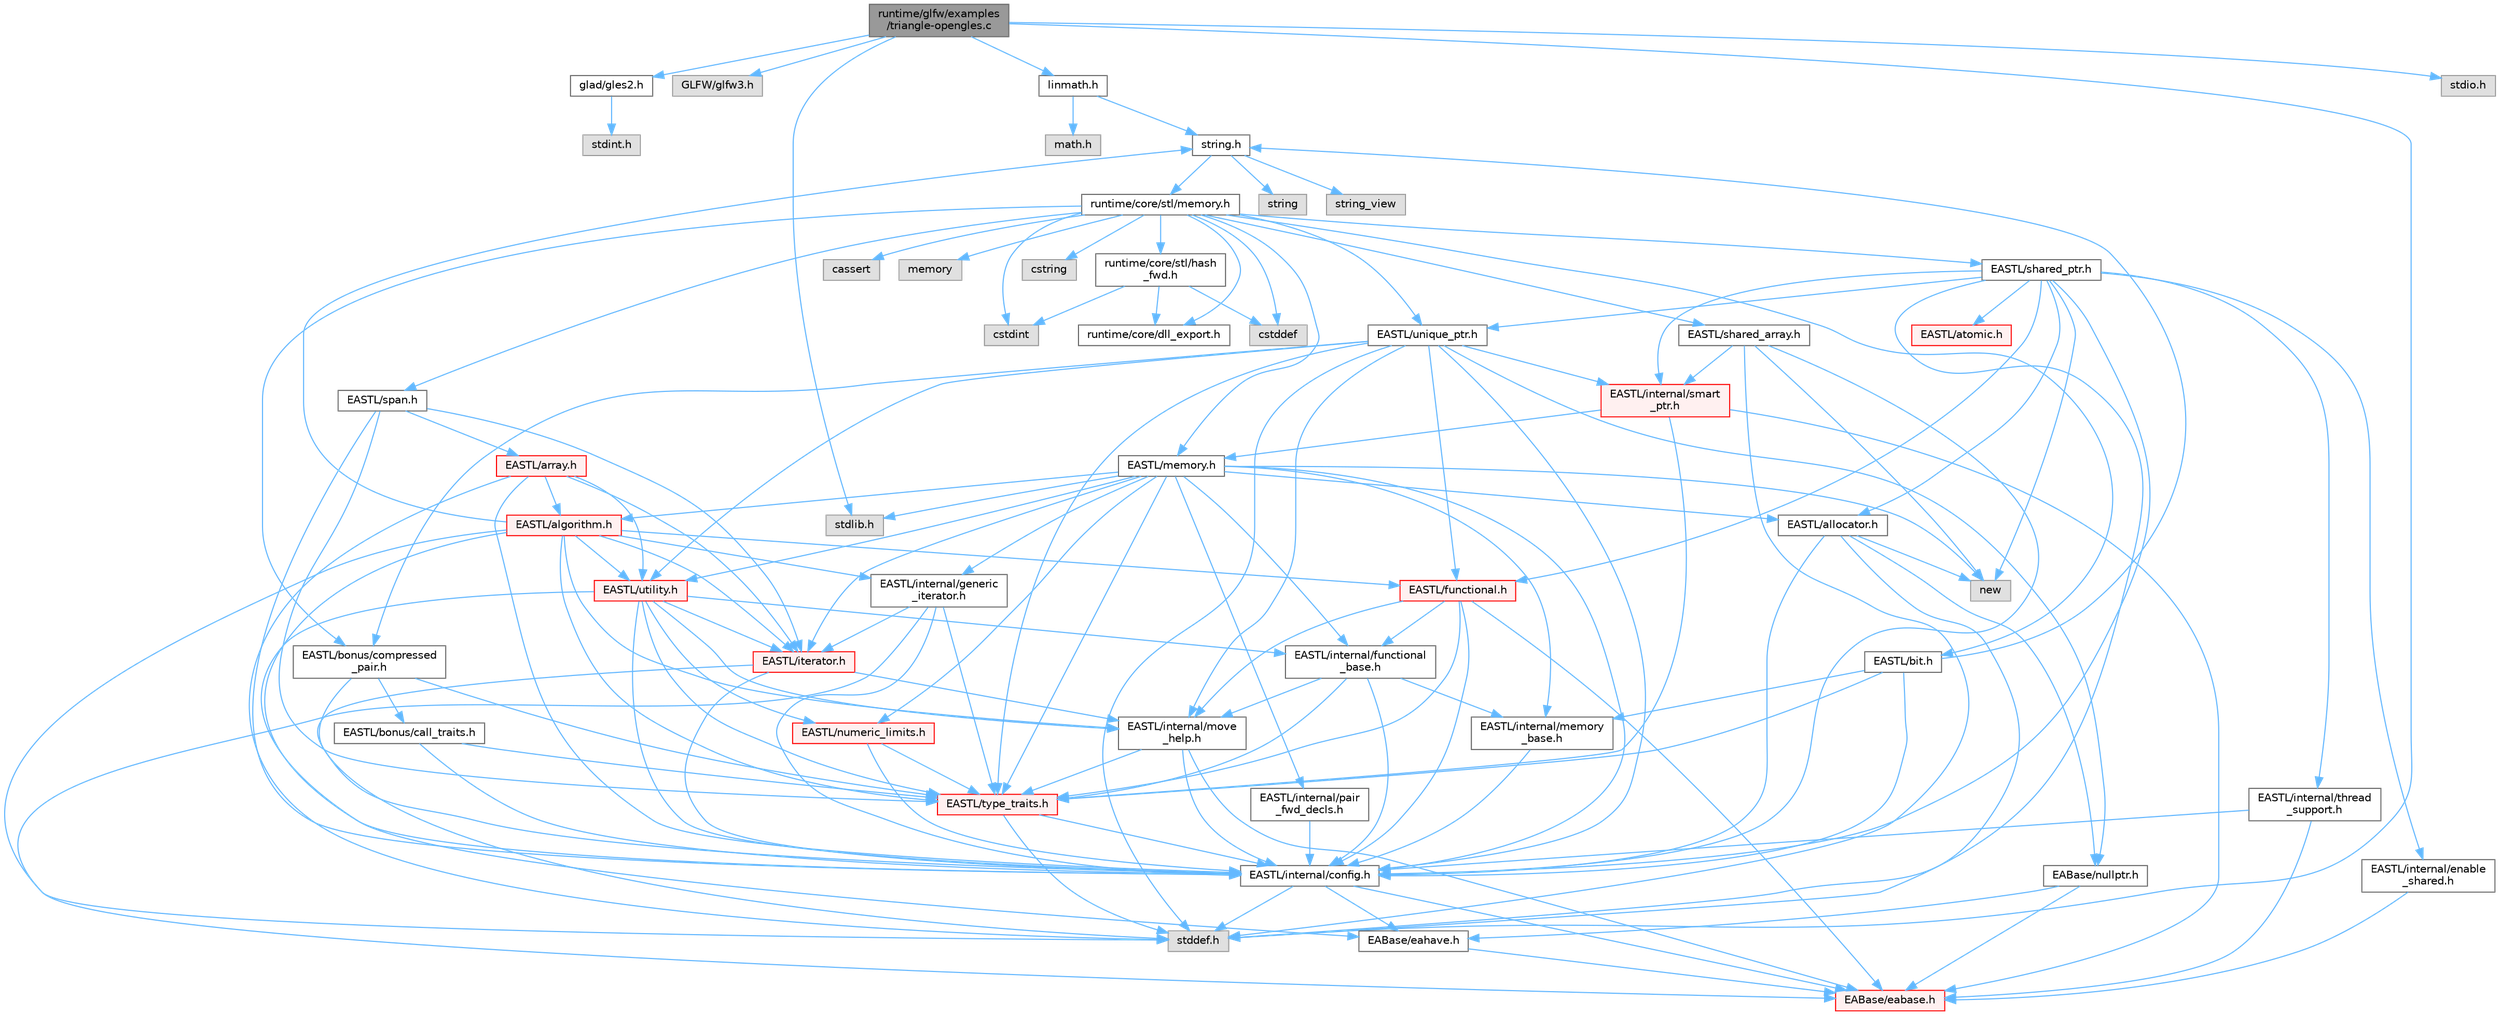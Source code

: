 digraph "runtime/glfw/examples/triangle-opengles.c"
{
 // LATEX_PDF_SIZE
  bgcolor="transparent";
  edge [fontname=Helvetica,fontsize=10,labelfontname=Helvetica,labelfontsize=10];
  node [fontname=Helvetica,fontsize=10,shape=box,height=0.2,width=0.4];
  Node1 [id="Node000001",label="runtime/glfw/examples\l/triangle-opengles.c",height=0.2,width=0.4,color="gray40", fillcolor="grey60", style="filled", fontcolor="black",tooltip=" "];
  Node1 -> Node2 [id="edge1_Node000001_Node000002",color="steelblue1",style="solid",tooltip=" "];
  Node2 [id="Node000002",label="glad/gles2.h",height=0.2,width=0.4,color="grey40", fillcolor="white", style="filled",URL="$gles2_8h.html",tooltip=" "];
  Node2 -> Node3 [id="edge2_Node000002_Node000003",color="steelblue1",style="solid",tooltip=" "];
  Node3 [id="Node000003",label="stdint.h",height=0.2,width=0.4,color="grey60", fillcolor="#E0E0E0", style="filled",tooltip=" "];
  Node1 -> Node4 [id="edge3_Node000001_Node000004",color="steelblue1",style="solid",tooltip=" "];
  Node4 [id="Node000004",label="GLFW/glfw3.h",height=0.2,width=0.4,color="grey60", fillcolor="#E0E0E0", style="filled",tooltip=" "];
  Node1 -> Node5 [id="edge4_Node000001_Node000005",color="steelblue1",style="solid",tooltip=" "];
  Node5 [id="Node000005",label="linmath.h",height=0.2,width=0.4,color="grey40", fillcolor="white", style="filled",URL="$linmath_8h.html",tooltip=" "];
  Node5 -> Node6 [id="edge5_Node000005_Node000006",color="steelblue1",style="solid",tooltip=" "];
  Node6 [id="Node000006",label="string.h",height=0.2,width=0.4,color="grey40", fillcolor="white", style="filled",URL="$string_8h.html",tooltip=" "];
  Node6 -> Node7 [id="edge6_Node000006_Node000007",color="steelblue1",style="solid",tooltip=" "];
  Node7 [id="Node000007",label="string",height=0.2,width=0.4,color="grey60", fillcolor="#E0E0E0", style="filled",tooltip=" "];
  Node6 -> Node8 [id="edge7_Node000006_Node000008",color="steelblue1",style="solid",tooltip=" "];
  Node8 [id="Node000008",label="string_view",height=0.2,width=0.4,color="grey60", fillcolor="#E0E0E0", style="filled",tooltip=" "];
  Node6 -> Node9 [id="edge8_Node000006_Node000009",color="steelblue1",style="solid",tooltip=" "];
  Node9 [id="Node000009",label="runtime/core/stl/memory.h",height=0.2,width=0.4,color="grey40", fillcolor="white", style="filled",URL="$core_2stl_2memory_8h.html",tooltip=" "];
  Node9 -> Node10 [id="edge9_Node000009_Node000010",color="steelblue1",style="solid",tooltip=" "];
  Node10 [id="Node000010",label="cstddef",height=0.2,width=0.4,color="grey60", fillcolor="#E0E0E0", style="filled",tooltip=" "];
  Node9 -> Node11 [id="edge10_Node000009_Node000011",color="steelblue1",style="solid",tooltip=" "];
  Node11 [id="Node000011",label="cstdint",height=0.2,width=0.4,color="grey60", fillcolor="#E0E0E0", style="filled",tooltip=" "];
  Node9 -> Node12 [id="edge11_Node000009_Node000012",color="steelblue1",style="solid",tooltip=" "];
  Node12 [id="Node000012",label="cassert",height=0.2,width=0.4,color="grey60", fillcolor="#E0E0E0", style="filled",tooltip=" "];
  Node9 -> Node13 [id="edge12_Node000009_Node000013",color="steelblue1",style="solid",tooltip=" "];
  Node13 [id="Node000013",label="memory",height=0.2,width=0.4,color="grey60", fillcolor="#E0E0E0", style="filled",tooltip=" "];
  Node9 -> Node14 [id="edge13_Node000009_Node000014",color="steelblue1",style="solid",tooltip=" "];
  Node14 [id="Node000014",label="cstring",height=0.2,width=0.4,color="grey60", fillcolor="#E0E0E0", style="filled",tooltip=" "];
  Node9 -> Node15 [id="edge14_Node000009_Node000015",color="steelblue1",style="solid",tooltip=" "];
  Node15 [id="Node000015",label="EASTL/bit.h",height=0.2,width=0.4,color="grey40", fillcolor="white", style="filled",URL="$bit_8h.html",tooltip=" "];
  Node15 -> Node16 [id="edge15_Node000015_Node000016",color="steelblue1",style="solid",tooltip=" "];
  Node16 [id="Node000016",label="EASTL/internal/config.h",height=0.2,width=0.4,color="grey40", fillcolor="white", style="filled",URL="$config_8h.html",tooltip=" "];
  Node16 -> Node17 [id="edge16_Node000016_Node000017",color="steelblue1",style="solid",tooltip=" "];
  Node17 [id="Node000017",label="EABase/eabase.h",height=0.2,width=0.4,color="red", fillcolor="#FFF0F0", style="filled",URL="$eabase_8h.html",tooltip=" "];
  Node16 -> Node23 [id="edge17_Node000016_Node000023",color="steelblue1",style="solid",tooltip=" "];
  Node23 [id="Node000023",label="EABase/eahave.h",height=0.2,width=0.4,color="grey40", fillcolor="white", style="filled",URL="$eahave_8h.html",tooltip=" "];
  Node23 -> Node17 [id="edge18_Node000023_Node000017",color="steelblue1",style="solid",tooltip=" "];
  Node16 -> Node24 [id="edge19_Node000016_Node000024",color="steelblue1",style="solid",tooltip=" "];
  Node24 [id="Node000024",label="stddef.h",height=0.2,width=0.4,color="grey60", fillcolor="#E0E0E0", style="filled",tooltip=" "];
  Node15 -> Node25 [id="edge20_Node000015_Node000025",color="steelblue1",style="solid",tooltip=" "];
  Node25 [id="Node000025",label="EASTL/internal/memory\l_base.h",height=0.2,width=0.4,color="grey40", fillcolor="white", style="filled",URL="$memory__base_8h.html",tooltip=" "];
  Node25 -> Node16 [id="edge21_Node000025_Node000016",color="steelblue1",style="solid",tooltip=" "];
  Node15 -> Node26 [id="edge22_Node000015_Node000026",color="steelblue1",style="solid",tooltip=" "];
  Node26 [id="Node000026",label="EASTL/type_traits.h",height=0.2,width=0.4,color="red", fillcolor="#FFF0F0", style="filled",URL="$_e_a_s_t_l_2include_2_e_a_s_t_l_2type__traits_8h.html",tooltip=" "];
  Node26 -> Node16 [id="edge23_Node000026_Node000016",color="steelblue1",style="solid",tooltip=" "];
  Node26 -> Node24 [id="edge24_Node000026_Node000024",color="steelblue1",style="solid",tooltip=" "];
  Node15 -> Node6 [id="edge25_Node000015_Node000006",color="steelblue1",style="solid",tooltip=" "];
  Node9 -> Node36 [id="edge26_Node000009_Node000036",color="steelblue1",style="solid",tooltip=" "];
  Node36 [id="Node000036",label="EASTL/memory.h",height=0.2,width=0.4,color="grey40", fillcolor="white", style="filled",URL="$_e_a_s_t_l_2include_2_e_a_s_t_l_2memory_8h.html",tooltip=" "];
  Node36 -> Node16 [id="edge27_Node000036_Node000016",color="steelblue1",style="solid",tooltip=" "];
  Node36 -> Node25 [id="edge28_Node000036_Node000025",color="steelblue1",style="solid",tooltip=" "];
  Node36 -> Node37 [id="edge29_Node000036_Node000037",color="steelblue1",style="solid",tooltip=" "];
  Node37 [id="Node000037",label="EASTL/internal/generic\l_iterator.h",height=0.2,width=0.4,color="grey40", fillcolor="white", style="filled",URL="$generic__iterator_8h.html",tooltip=" "];
  Node37 -> Node17 [id="edge30_Node000037_Node000017",color="steelblue1",style="solid",tooltip=" "];
  Node37 -> Node16 [id="edge31_Node000037_Node000016",color="steelblue1",style="solid",tooltip=" "];
  Node37 -> Node38 [id="edge32_Node000037_Node000038",color="steelblue1",style="solid",tooltip=" "];
  Node38 [id="Node000038",label="EASTL/iterator.h",height=0.2,width=0.4,color="red", fillcolor="#FFF0F0", style="filled",URL="$_e_a_s_t_l_2include_2_e_a_s_t_l_2iterator_8h.html",tooltip=" "];
  Node38 -> Node16 [id="edge33_Node000038_Node000016",color="steelblue1",style="solid",tooltip=" "];
  Node38 -> Node39 [id="edge34_Node000038_Node000039",color="steelblue1",style="solid",tooltip=" "];
  Node39 [id="Node000039",label="EASTL/internal/move\l_help.h",height=0.2,width=0.4,color="grey40", fillcolor="white", style="filled",URL="$move__help_8h.html",tooltip=" "];
  Node39 -> Node17 [id="edge35_Node000039_Node000017",color="steelblue1",style="solid",tooltip=" "];
  Node39 -> Node16 [id="edge36_Node000039_Node000016",color="steelblue1",style="solid",tooltip=" "];
  Node39 -> Node26 [id="edge37_Node000039_Node000026",color="steelblue1",style="solid",tooltip=" "];
  Node38 -> Node24 [id="edge38_Node000038_Node000024",color="steelblue1",style="solid",tooltip=" "];
  Node37 -> Node26 [id="edge39_Node000037_Node000026",color="steelblue1",style="solid",tooltip=" "];
  Node36 -> Node41 [id="edge40_Node000036_Node000041",color="steelblue1",style="solid",tooltip=" "];
  Node41 [id="Node000041",label="EASTL/internal/pair\l_fwd_decls.h",height=0.2,width=0.4,color="grey40", fillcolor="white", style="filled",URL="$pair__fwd__decls_8h.html",tooltip=" "];
  Node41 -> Node16 [id="edge41_Node000041_Node000016",color="steelblue1",style="solid",tooltip=" "];
  Node36 -> Node42 [id="edge42_Node000036_Node000042",color="steelblue1",style="solid",tooltip=" "];
  Node42 [id="Node000042",label="EASTL/internal/functional\l_base.h",height=0.2,width=0.4,color="grey40", fillcolor="white", style="filled",URL="$functional__base_8h.html",tooltip=" "];
  Node42 -> Node16 [id="edge43_Node000042_Node000016",color="steelblue1",style="solid",tooltip=" "];
  Node42 -> Node25 [id="edge44_Node000042_Node000025",color="steelblue1",style="solid",tooltip=" "];
  Node42 -> Node39 [id="edge45_Node000042_Node000039",color="steelblue1",style="solid",tooltip=" "];
  Node42 -> Node26 [id="edge46_Node000042_Node000026",color="steelblue1",style="solid",tooltip=" "];
  Node36 -> Node43 [id="edge47_Node000036_Node000043",color="steelblue1",style="solid",tooltip=" "];
  Node43 [id="Node000043",label="EASTL/algorithm.h",height=0.2,width=0.4,color="red", fillcolor="#FFF0F0", style="filled",URL="$_e_a_s_t_l_2include_2_e_a_s_t_l_2algorithm_8h.html",tooltip=" "];
  Node43 -> Node16 [id="edge48_Node000043_Node000016",color="steelblue1",style="solid",tooltip=" "];
  Node43 -> Node26 [id="edge49_Node000043_Node000026",color="steelblue1",style="solid",tooltip=" "];
  Node43 -> Node39 [id="edge50_Node000043_Node000039",color="steelblue1",style="solid",tooltip=" "];
  Node43 -> Node38 [id="edge51_Node000043_Node000038",color="steelblue1",style="solid",tooltip=" "];
  Node43 -> Node46 [id="edge52_Node000043_Node000046",color="steelblue1",style="solid",tooltip=" "];
  Node46 [id="Node000046",label="EASTL/functional.h",height=0.2,width=0.4,color="red", fillcolor="#FFF0F0", style="filled",URL="$_e_a_s_t_l_2include_2_e_a_s_t_l_2functional_8h.html",tooltip=" "];
  Node46 -> Node17 [id="edge53_Node000046_Node000017",color="steelblue1",style="solid",tooltip=" "];
  Node46 -> Node16 [id="edge54_Node000046_Node000016",color="steelblue1",style="solid",tooltip=" "];
  Node46 -> Node39 [id="edge55_Node000046_Node000039",color="steelblue1",style="solid",tooltip=" "];
  Node46 -> Node26 [id="edge56_Node000046_Node000026",color="steelblue1",style="solid",tooltip=" "];
  Node46 -> Node42 [id="edge57_Node000046_Node000042",color="steelblue1",style="solid",tooltip=" "];
  Node43 -> Node53 [id="edge58_Node000043_Node000053",color="steelblue1",style="solid",tooltip=" "];
  Node53 [id="Node000053",label="EASTL/utility.h",height=0.2,width=0.4,color="red", fillcolor="#FFF0F0", style="filled",URL="$_e_a_s_t_l_2include_2_e_a_s_t_l_2utility_8h.html",tooltip=" "];
  Node53 -> Node16 [id="edge59_Node000053_Node000016",color="steelblue1",style="solid",tooltip=" "];
  Node53 -> Node26 [id="edge60_Node000053_Node000026",color="steelblue1",style="solid",tooltip=" "];
  Node53 -> Node38 [id="edge61_Node000053_Node000038",color="steelblue1",style="solid",tooltip=" "];
  Node53 -> Node54 [id="edge62_Node000053_Node000054",color="steelblue1",style="solid",tooltip=" "];
  Node54 [id="Node000054",label="EASTL/numeric_limits.h",height=0.2,width=0.4,color="red", fillcolor="#FFF0F0", style="filled",URL="$numeric__limits_8h.html",tooltip=" "];
  Node54 -> Node16 [id="edge63_Node000054_Node000016",color="steelblue1",style="solid",tooltip=" "];
  Node54 -> Node26 [id="edge64_Node000054_Node000026",color="steelblue1",style="solid",tooltip=" "];
  Node53 -> Node42 [id="edge65_Node000053_Node000042",color="steelblue1",style="solid",tooltip=" "];
  Node53 -> Node39 [id="edge66_Node000053_Node000039",color="steelblue1",style="solid",tooltip=" "];
  Node53 -> Node23 [id="edge67_Node000053_Node000023",color="steelblue1",style="solid",tooltip=" "];
  Node43 -> Node37 [id="edge68_Node000043_Node000037",color="steelblue1",style="solid",tooltip=" "];
  Node43 -> Node24 [id="edge69_Node000043_Node000024",color="steelblue1",style="solid",tooltip=" "];
  Node43 -> Node6 [id="edge70_Node000043_Node000006",color="steelblue1",style="solid",tooltip=" "];
  Node36 -> Node26 [id="edge71_Node000036_Node000026",color="steelblue1",style="solid",tooltip=" "];
  Node36 -> Node50 [id="edge72_Node000036_Node000050",color="steelblue1",style="solid",tooltip=" "];
  Node50 [id="Node000050",label="EASTL/allocator.h",height=0.2,width=0.4,color="grey40", fillcolor="white", style="filled",URL="$allocator_8h.html",tooltip=" "];
  Node50 -> Node16 [id="edge73_Node000050_Node000016",color="steelblue1",style="solid",tooltip=" "];
  Node50 -> Node28 [id="edge74_Node000050_Node000028",color="steelblue1",style="solid",tooltip=" "];
  Node28 [id="Node000028",label="EABase/nullptr.h",height=0.2,width=0.4,color="grey40", fillcolor="white", style="filled",URL="$nullptr_8h.html",tooltip=" "];
  Node28 -> Node17 [id="edge75_Node000028_Node000017",color="steelblue1",style="solid",tooltip=" "];
  Node28 -> Node23 [id="edge76_Node000028_Node000023",color="steelblue1",style="solid",tooltip=" "];
  Node50 -> Node24 [id="edge77_Node000050_Node000024",color="steelblue1",style="solid",tooltip=" "];
  Node50 -> Node51 [id="edge78_Node000050_Node000051",color="steelblue1",style="solid",tooltip=" "];
  Node51 [id="Node000051",label="new",height=0.2,width=0.4,color="grey60", fillcolor="#E0E0E0", style="filled",tooltip=" "];
  Node36 -> Node38 [id="edge79_Node000036_Node000038",color="steelblue1",style="solid",tooltip=" "];
  Node36 -> Node53 [id="edge80_Node000036_Node000053",color="steelblue1",style="solid",tooltip=" "];
  Node36 -> Node54 [id="edge81_Node000036_Node000054",color="steelblue1",style="solid",tooltip=" "];
  Node36 -> Node63 [id="edge82_Node000036_Node000063",color="steelblue1",style="solid",tooltip=" "];
  Node63 [id="Node000063",label="stdlib.h",height=0.2,width=0.4,color="grey60", fillcolor="#E0E0E0", style="filled",tooltip=" "];
  Node36 -> Node51 [id="edge83_Node000036_Node000051",color="steelblue1",style="solid",tooltip=" "];
  Node9 -> Node64 [id="edge84_Node000009_Node000064",color="steelblue1",style="solid",tooltip=" "];
  Node64 [id="Node000064",label="EASTL/shared_array.h",height=0.2,width=0.4,color="grey40", fillcolor="white", style="filled",URL="$shared__array_8h.html",tooltip=" "];
  Node64 -> Node16 [id="edge85_Node000064_Node000016",color="steelblue1",style="solid",tooltip=" "];
  Node64 -> Node65 [id="edge86_Node000064_Node000065",color="steelblue1",style="solid",tooltip=" "];
  Node65 [id="Node000065",label="EASTL/internal/smart\l_ptr.h",height=0.2,width=0.4,color="red", fillcolor="#FFF0F0", style="filled",URL="$smart__ptr_8h.html",tooltip=" "];
  Node65 -> Node17 [id="edge87_Node000065_Node000017",color="steelblue1",style="solid",tooltip=" "];
  Node65 -> Node36 [id="edge88_Node000065_Node000036",color="steelblue1",style="solid",tooltip=" "];
  Node65 -> Node26 [id="edge89_Node000065_Node000026",color="steelblue1",style="solid",tooltip=" "];
  Node64 -> Node51 [id="edge90_Node000064_Node000051",color="steelblue1",style="solid",tooltip=" "];
  Node64 -> Node24 [id="edge91_Node000064_Node000024",color="steelblue1",style="solid",tooltip=" "];
  Node9 -> Node67 [id="edge92_Node000009_Node000067",color="steelblue1",style="solid",tooltip=" "];
  Node67 [id="Node000067",label="EASTL/unique_ptr.h",height=0.2,width=0.4,color="grey40", fillcolor="white", style="filled",URL="$unique__ptr_8h.html",tooltip=" "];
  Node67 -> Node28 [id="edge93_Node000067_Node000028",color="steelblue1",style="solid",tooltip=" "];
  Node67 -> Node68 [id="edge94_Node000067_Node000068",color="steelblue1",style="solid",tooltip=" "];
  Node68 [id="Node000068",label="EASTL/bonus/compressed\l_pair.h",height=0.2,width=0.4,color="grey40", fillcolor="white", style="filled",URL="$compressed__pair_8h.html",tooltip=" "];
  Node68 -> Node16 [id="edge95_Node000068_Node000016",color="steelblue1",style="solid",tooltip=" "];
  Node68 -> Node26 [id="edge96_Node000068_Node000026",color="steelblue1",style="solid",tooltip=" "];
  Node68 -> Node69 [id="edge97_Node000068_Node000069",color="steelblue1",style="solid",tooltip=" "];
  Node69 [id="Node000069",label="EASTL/bonus/call_traits.h",height=0.2,width=0.4,color="grey40", fillcolor="white", style="filled",URL="$call__traits_8h.html",tooltip=" "];
  Node69 -> Node16 [id="edge98_Node000069_Node000016",color="steelblue1",style="solid",tooltip=" "];
  Node69 -> Node26 [id="edge99_Node000069_Node000026",color="steelblue1",style="solid",tooltip=" "];
  Node67 -> Node46 [id="edge100_Node000067_Node000046",color="steelblue1",style="solid",tooltip=" "];
  Node67 -> Node16 [id="edge101_Node000067_Node000016",color="steelblue1",style="solid",tooltip=" "];
  Node67 -> Node39 [id="edge102_Node000067_Node000039",color="steelblue1",style="solid",tooltip=" "];
  Node67 -> Node65 [id="edge103_Node000067_Node000065",color="steelblue1",style="solid",tooltip=" "];
  Node67 -> Node26 [id="edge104_Node000067_Node000026",color="steelblue1",style="solid",tooltip=" "];
  Node67 -> Node53 [id="edge105_Node000067_Node000053",color="steelblue1",style="solid",tooltip=" "];
  Node67 -> Node24 [id="edge106_Node000067_Node000024",color="steelblue1",style="solid",tooltip=" "];
  Node9 -> Node70 [id="edge107_Node000009_Node000070",color="steelblue1",style="solid",tooltip=" "];
  Node70 [id="Node000070",label="EASTL/shared_ptr.h",height=0.2,width=0.4,color="grey40", fillcolor="white", style="filled",URL="$shared__ptr_8h.html",tooltip=" "];
  Node70 -> Node16 [id="edge108_Node000070_Node000016",color="steelblue1",style="solid",tooltip=" "];
  Node70 -> Node65 [id="edge109_Node000070_Node000065",color="steelblue1",style="solid",tooltip=" "];
  Node70 -> Node71 [id="edge110_Node000070_Node000071",color="steelblue1",style="solid",tooltip=" "];
  Node71 [id="Node000071",label="EASTL/internal/thread\l_support.h",height=0.2,width=0.4,color="grey40", fillcolor="white", style="filled",URL="$thread__support_8h.html",tooltip=" "];
  Node71 -> Node17 [id="edge111_Node000071_Node000017",color="steelblue1",style="solid",tooltip=" "];
  Node71 -> Node16 [id="edge112_Node000071_Node000016",color="steelblue1",style="solid",tooltip=" "];
  Node70 -> Node67 [id="edge113_Node000070_Node000067",color="steelblue1",style="solid",tooltip=" "];
  Node70 -> Node46 [id="edge114_Node000070_Node000046",color="steelblue1",style="solid",tooltip=" "];
  Node70 -> Node50 [id="edge115_Node000070_Node000050",color="steelblue1",style="solid",tooltip=" "];
  Node70 -> Node72 [id="edge116_Node000070_Node000072",color="steelblue1",style="solid",tooltip=" "];
  Node72 [id="Node000072",label="EASTL/atomic.h",height=0.2,width=0.4,color="red", fillcolor="#FFF0F0", style="filled",URL="$_e_a_s_t_l_2include_2_e_a_s_t_l_2atomic_8h.html",tooltip=" "];
  Node70 -> Node51 [id="edge117_Node000070_Node000051",color="steelblue1",style="solid",tooltip=" "];
  Node70 -> Node24 [id="edge118_Node000070_Node000024",color="steelblue1",style="solid",tooltip=" "];
  Node70 -> Node149 [id="edge119_Node000070_Node000149",color="steelblue1",style="solid",tooltip=" "];
  Node149 [id="Node000149",label="EASTL/internal/enable\l_shared.h",height=0.2,width=0.4,color="grey40", fillcolor="white", style="filled",URL="$enable__shared_8h.html",tooltip=" "];
  Node149 -> Node17 [id="edge120_Node000149_Node000017",color="steelblue1",style="solid",tooltip=" "];
  Node9 -> Node150 [id="edge121_Node000009_Node000150",color="steelblue1",style="solid",tooltip=" "];
  Node150 [id="Node000150",label="EASTL/span.h",height=0.2,width=0.4,color="grey40", fillcolor="white", style="filled",URL="$span_8h.html",tooltip=" "];
  Node150 -> Node16 [id="edge122_Node000150_Node000016",color="steelblue1",style="solid",tooltip=" "];
  Node150 -> Node26 [id="edge123_Node000150_Node000026",color="steelblue1",style="solid",tooltip=" "];
  Node150 -> Node38 [id="edge124_Node000150_Node000038",color="steelblue1",style="solid",tooltip=" "];
  Node150 -> Node151 [id="edge125_Node000150_Node000151",color="steelblue1",style="solid",tooltip=" "];
  Node151 [id="Node000151",label="EASTL/array.h",height=0.2,width=0.4,color="red", fillcolor="#FFF0F0", style="filled",URL="$array_8h.html",tooltip=" "];
  Node151 -> Node16 [id="edge126_Node000151_Node000016",color="steelblue1",style="solid",tooltip=" "];
  Node151 -> Node38 [id="edge127_Node000151_Node000038",color="steelblue1",style="solid",tooltip=" "];
  Node151 -> Node43 [id="edge128_Node000151_Node000043",color="steelblue1",style="solid",tooltip=" "];
  Node151 -> Node53 [id="edge129_Node000151_Node000053",color="steelblue1",style="solid",tooltip=" "];
  Node151 -> Node24 [id="edge130_Node000151_Node000024",color="steelblue1",style="solid",tooltip=" "];
  Node9 -> Node68 [id="edge131_Node000009_Node000068",color="steelblue1",style="solid",tooltip=" "];
  Node9 -> Node153 [id="edge132_Node000009_Node000153",color="steelblue1",style="solid",tooltip=" "];
  Node153 [id="Node000153",label="runtime/core/dll_export.h",height=0.2,width=0.4,color="grey40", fillcolor="white", style="filled",URL="$dll__export_8h.html",tooltip=" "];
  Node9 -> Node154 [id="edge133_Node000009_Node000154",color="steelblue1",style="solid",tooltip=" "];
  Node154 [id="Node000154",label="runtime/core/stl/hash\l_fwd.h",height=0.2,width=0.4,color="grey40", fillcolor="white", style="filled",URL="$hash__fwd_8h.html",tooltip=" "];
  Node154 -> Node10 [id="edge134_Node000154_Node000010",color="steelblue1",style="solid",tooltip=" "];
  Node154 -> Node11 [id="edge135_Node000154_Node000011",color="steelblue1",style="solid",tooltip=" "];
  Node154 -> Node153 [id="edge136_Node000154_Node000153",color="steelblue1",style="solid",tooltip=" "];
  Node5 -> Node155 [id="edge137_Node000005_Node000155",color="steelblue1",style="solid",tooltip=" "];
  Node155 [id="Node000155",label="math.h",height=0.2,width=0.4,color="grey60", fillcolor="#E0E0E0", style="filled",tooltip=" "];
  Node1 -> Node63 [id="edge138_Node000001_Node000063",color="steelblue1",style="solid",tooltip=" "];
  Node1 -> Node24 [id="edge139_Node000001_Node000024",color="steelblue1",style="solid",tooltip=" "];
  Node1 -> Node156 [id="edge140_Node000001_Node000156",color="steelblue1",style="solid",tooltip=" "];
  Node156 [id="Node000156",label="stdio.h",height=0.2,width=0.4,color="grey60", fillcolor="#E0E0E0", style="filled",tooltip=" "];
}
